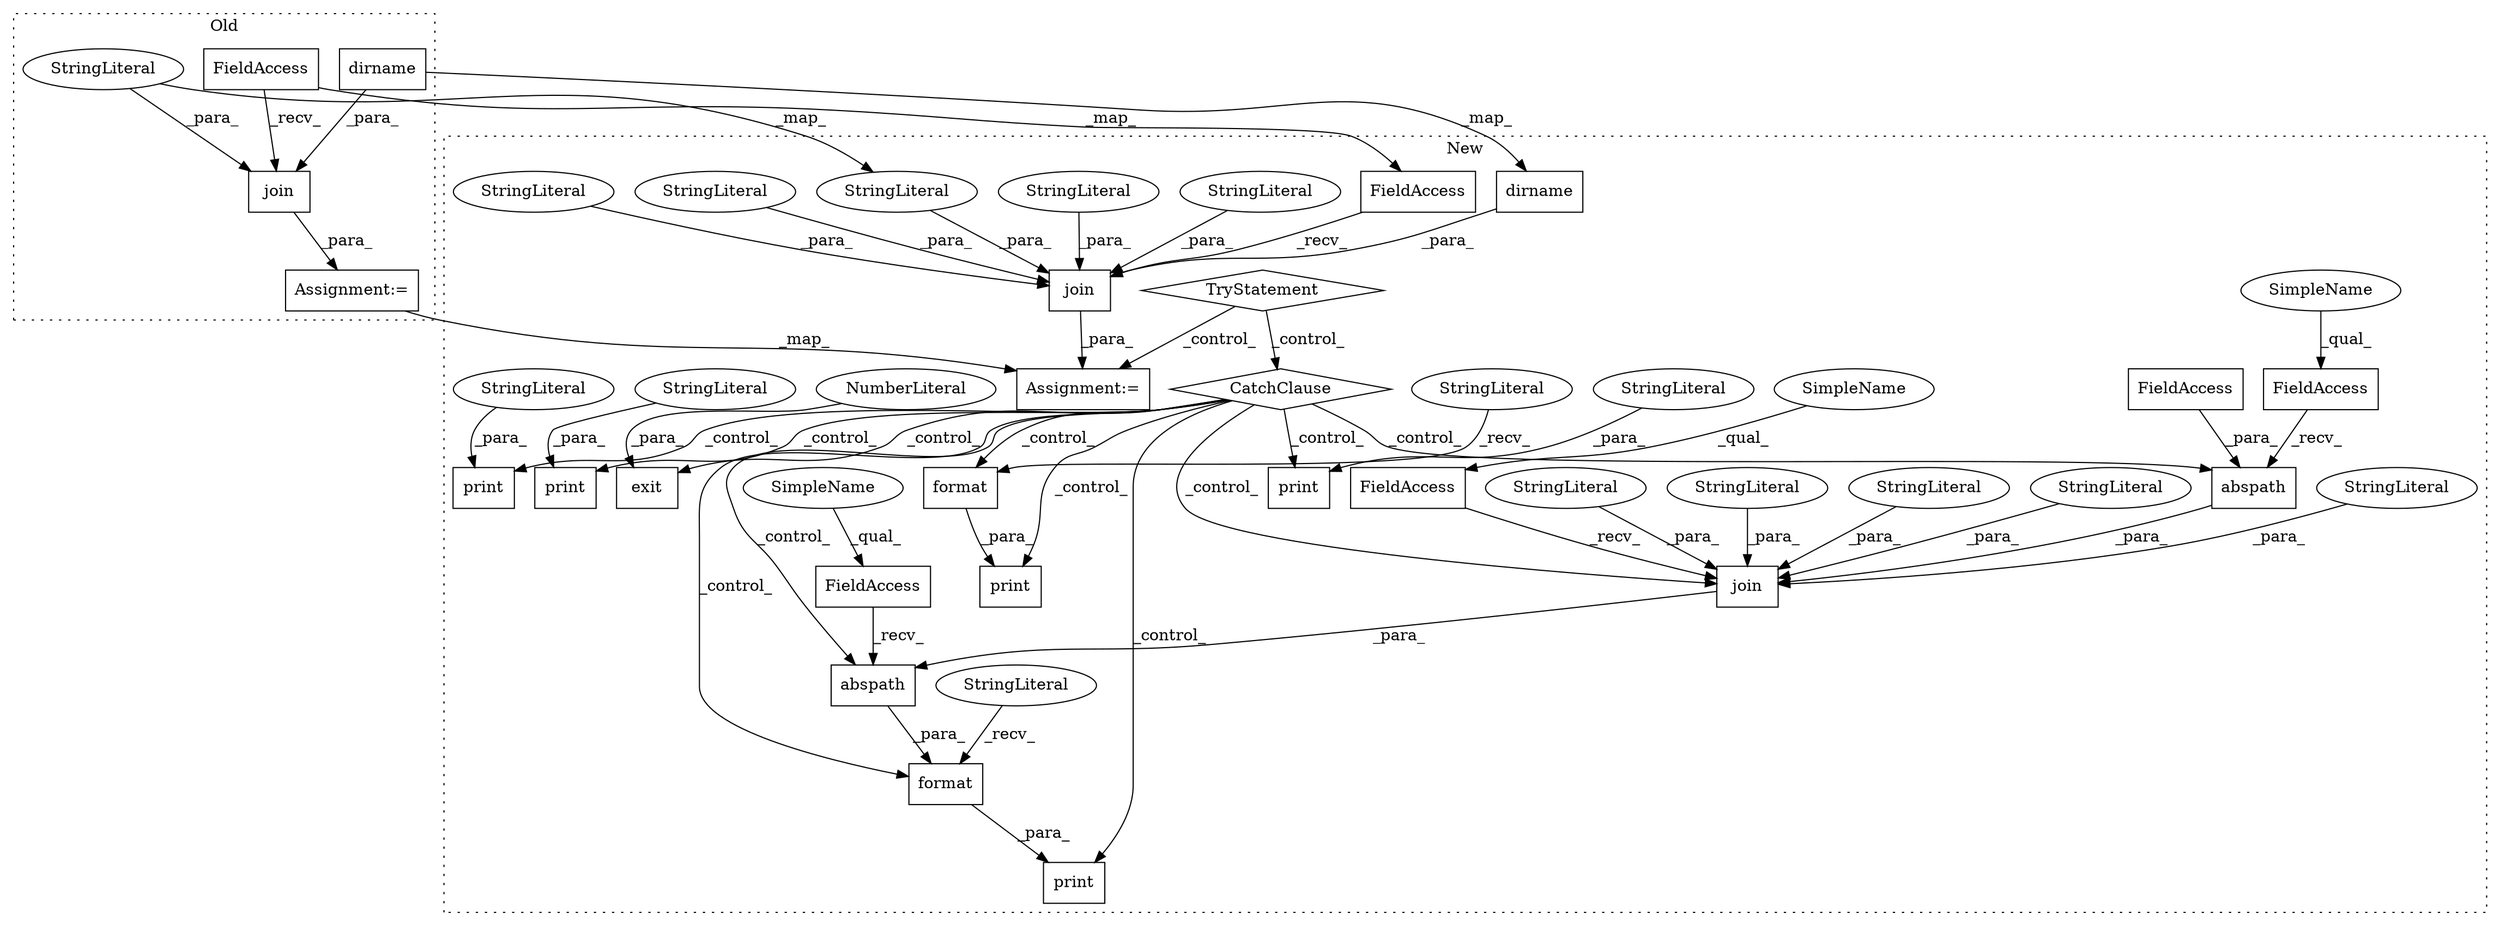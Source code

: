 digraph G {
subgraph cluster0 {
1 [label="join" a="32" s="851,929" l="5,1" shape="box"];
29 [label="Assignment:=" a="7" s="1239" l="1" shape="box"];
32 [label="dirname" a="32" s="864,897" l="8,1" shape="box"];
37 [label="StringLiteral" a="45" s="899" l="30" shape="ellipse"];
40 [label="FieldAccess" a="22" s="843" l="7" shape="box"];
label = "Old";
style="dotted";
}
subgraph cluster1 {
2 [label="abspath" a="32" s="1894,1910" l="8,1" shape="box"];
3 [label="FieldAccess" a="22" s="1886" l="7" shape="box"];
4 [label="FieldAccess" a="22" s="1902" l="8" shape="box"];
5 [label="join" a="32" s="1881,1942" l="5,1" shape="box"];
6 [label="StringLiteral" a="45" s="1912" l="4" shape="ellipse"];
7 [label="StringLiteral" a="45" s="1922" l="6" shape="ellipse"];
8 [label="FieldAccess" a="22" s="1873" l="7" shape="box"];
9 [label="format" a="32" s="1850,1944" l="7,1" shape="box"];
10 [label="print" a="32" s="1833,1945" l="6,1" shape="box"];
11 [label="TryStatement" a="54" s="1195" l="4" shape="diamond"];
12 [label="exit" a="32" s="1958,1964" l="5,1" shape="box"];
13 [label="NumberLiteral" a="34" s="1963" l="1" shape="ellipse"];
14 [label="print" a="32" s="1590,1674" l="6,1" shape="box"];
15 [label="abspath" a="32" s="1865,1943" l="8,1" shape="box"];
16 [label="print" a="32" s="1383,1414" l="6,1" shape="box"];
17 [label="FieldAccess" a="22" s="1857" l="7" shape="box"];
18 [label="print" a="32" s="1495,1581" l="6,1" shape="box"];
19 [label="format" a="32" s="1403,1413" l="7,1" shape="box"];
20 [label="print" a="32" s="1423,1486" l="6,1" shape="box"];
21 [label="CatchClause" a="12" s="1351,1373" l="11,2" shape="diamond"];
22 [label="StringLiteral" a="45" s="1929" l="5" shape="ellipse"];
23 [label="StringLiteral" a="45" s="1935" l="7" shape="ellipse"];
24 [label="StringLiteral" a="45" s="1917" l="4" shape="ellipse"];
25 [label="StringLiteral" a="45" s="1596" l="78" shape="ellipse"];
26 [label="StringLiteral" a="45" s="1429" l="57" shape="ellipse"];
27 [label="StringLiteral" a="45" s="1389" l="13" shape="ellipse"];
28 [label="StringLiteral" a="45" s="1839" l="10" shape="ellipse"];
30 [label="Assignment:=" a="7" s="1285" l="1" shape="box"];
31 [label="dirname" a="32" s="888,921" l="8,1" shape="box"];
33 [label="join" a="32" s="875,961" l="5,1" shape="box"];
34 [label="StringLiteral" a="45" s="923" l="4" shape="ellipse"];
35 [label="StringLiteral" a="45" s="941" l="7" shape="ellipse"];
36 [label="StringLiteral" a="45" s="949" l="12" shape="ellipse"];
38 [label="StringLiteral" a="45" s="935" l="5" shape="ellipse"];
39 [label="StringLiteral" a="45" s="928" l="6" shape="ellipse"];
41 [label="FieldAccess" a="22" s="867" l="7" shape="box"];
42 [label="StringLiteral" a="45" s="1501" l="80" shape="ellipse"];
43 [label="SimpleName" a="42" s="1886" l="2" shape="ellipse"];
44 [label="SimpleName" a="42" s="1857" l="2" shape="ellipse"];
45 [label="SimpleName" a="42" s="1873" l="2" shape="ellipse"];
label = "New";
style="dotted";
}
1 -> 29 [label="_para_"];
2 -> 5 [label="_para_"];
3 -> 2 [label="_recv_"];
4 -> 2 [label="_para_"];
5 -> 15 [label="_para_"];
6 -> 5 [label="_para_"];
7 -> 5 [label="_para_"];
8 -> 5 [label="_recv_"];
9 -> 10 [label="_para_"];
11 -> 30 [label="_control_"];
11 -> 21 [label="_control_"];
13 -> 12 [label="_para_"];
15 -> 9 [label="_para_"];
17 -> 15 [label="_recv_"];
19 -> 16 [label="_para_"];
21 -> 16 [label="_control_"];
21 -> 12 [label="_control_"];
21 -> 19 [label="_control_"];
21 -> 9 [label="_control_"];
21 -> 2 [label="_control_"];
21 -> 18 [label="_control_"];
21 -> 20 [label="_control_"];
21 -> 10 [label="_control_"];
21 -> 15 [label="_control_"];
21 -> 14 [label="_control_"];
21 -> 5 [label="_control_"];
22 -> 5 [label="_para_"];
23 -> 5 [label="_para_"];
24 -> 5 [label="_para_"];
25 -> 14 [label="_para_"];
26 -> 20 [label="_para_"];
27 -> 19 [label="_recv_"];
28 -> 9 [label="_recv_"];
29 -> 30 [label="_map_"];
31 -> 33 [label="_para_"];
32 -> 31 [label="_map_"];
32 -> 1 [label="_para_"];
33 -> 30 [label="_para_"];
34 -> 33 [label="_para_"];
35 -> 33 [label="_para_"];
36 -> 33 [label="_para_"];
37 -> 1 [label="_para_"];
37 -> 36 [label="_map_"];
38 -> 33 [label="_para_"];
39 -> 33 [label="_para_"];
40 -> 1 [label="_recv_"];
40 -> 41 [label="_map_"];
41 -> 33 [label="_recv_"];
42 -> 18 [label="_para_"];
43 -> 3 [label="_qual_"];
44 -> 17 [label="_qual_"];
45 -> 8 [label="_qual_"];
}